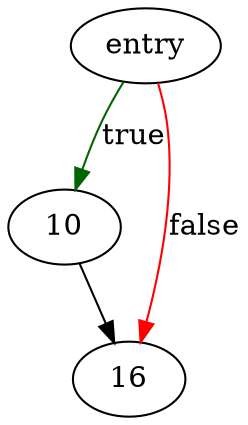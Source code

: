 digraph "AD_compare" {
	// Node definitions.
	2 [label=entry];
	10;
	16;

	// Edge definitions.
	2 -> 10 [
		color=darkgreen
		label=true
	];
	2 -> 16 [
		color=red
		label=false
	];
	10 -> 16;
}